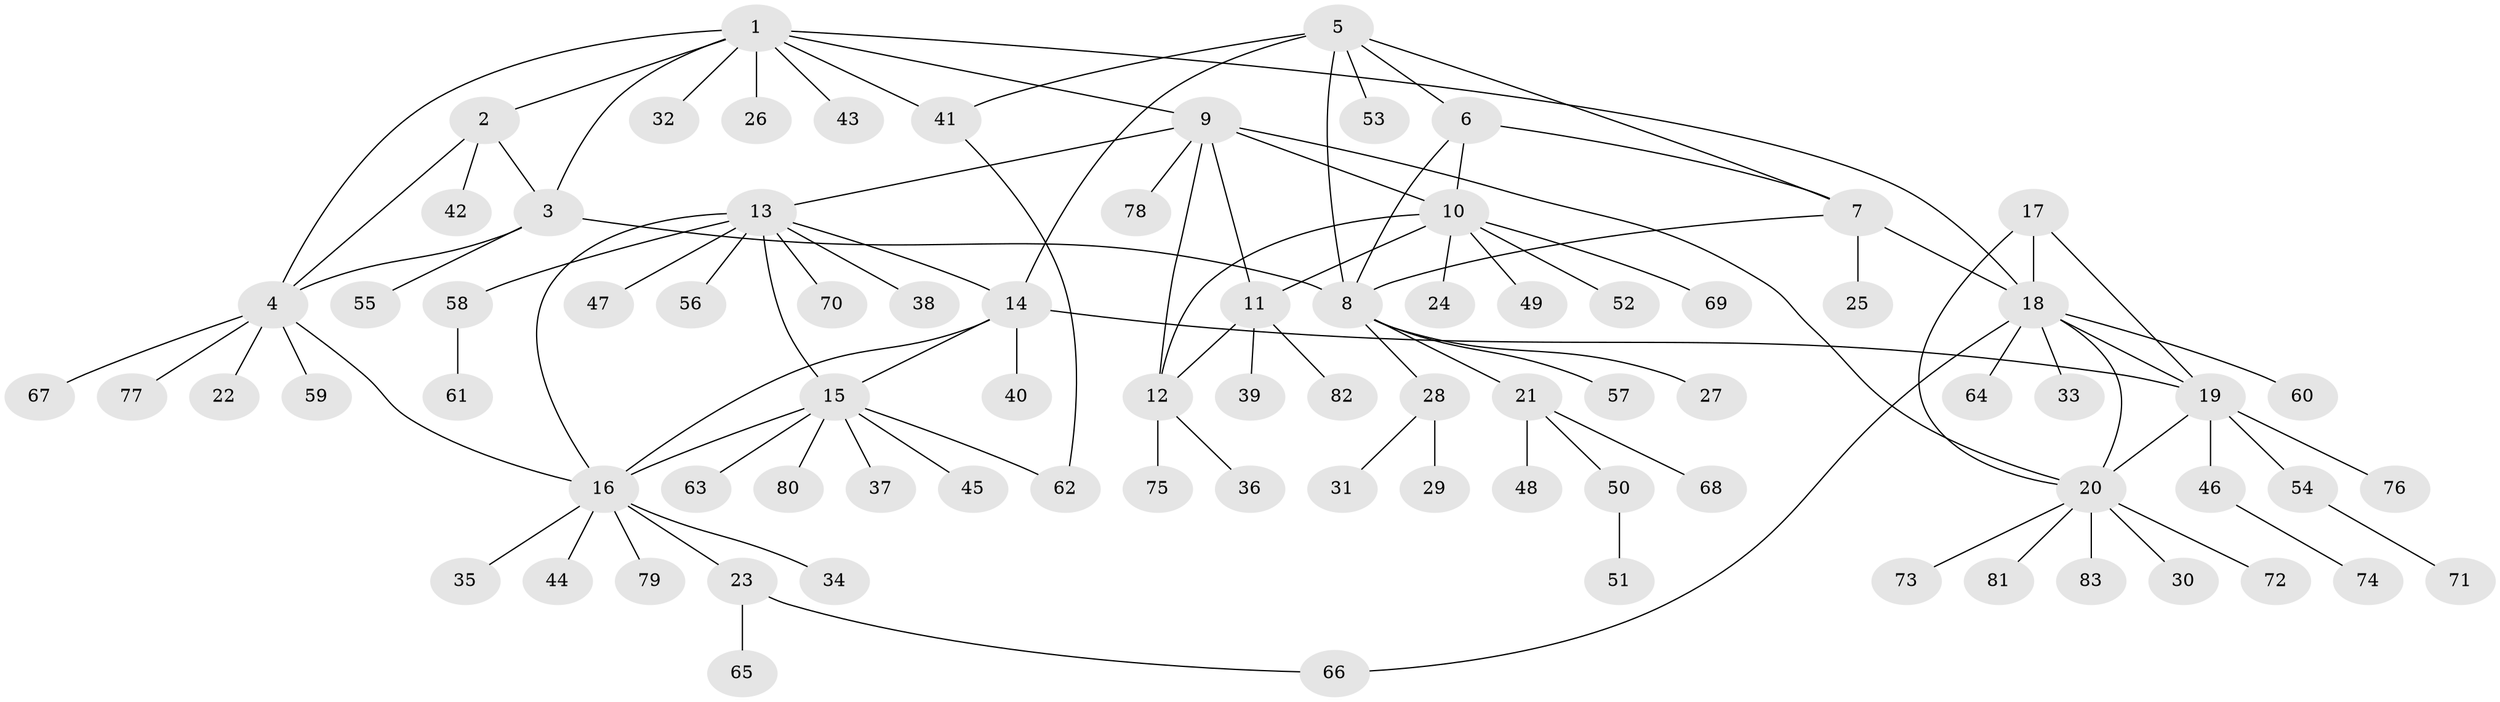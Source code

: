 // coarse degree distribution, {1: 0.6190476190476191, 7: 0.047619047619047616, 5: 0.11904761904761904, 3: 0.047619047619047616, 6: 0.09523809523809523, 2: 0.023809523809523808, 9: 0.023809523809523808, 4: 0.023809523809523808}
// Generated by graph-tools (version 1.1) at 2025/37/03/04/25 23:37:42]
// undirected, 83 vertices, 106 edges
graph export_dot {
  node [color=gray90,style=filled];
  1;
  2;
  3;
  4;
  5;
  6;
  7;
  8;
  9;
  10;
  11;
  12;
  13;
  14;
  15;
  16;
  17;
  18;
  19;
  20;
  21;
  22;
  23;
  24;
  25;
  26;
  27;
  28;
  29;
  30;
  31;
  32;
  33;
  34;
  35;
  36;
  37;
  38;
  39;
  40;
  41;
  42;
  43;
  44;
  45;
  46;
  47;
  48;
  49;
  50;
  51;
  52;
  53;
  54;
  55;
  56;
  57;
  58;
  59;
  60;
  61;
  62;
  63;
  64;
  65;
  66;
  67;
  68;
  69;
  70;
  71;
  72;
  73;
  74;
  75;
  76;
  77;
  78;
  79;
  80;
  81;
  82;
  83;
  1 -- 2;
  1 -- 3;
  1 -- 4;
  1 -- 9;
  1 -- 18;
  1 -- 26;
  1 -- 32;
  1 -- 41;
  1 -- 43;
  2 -- 3;
  2 -- 4;
  2 -- 42;
  3 -- 4;
  3 -- 8;
  3 -- 55;
  4 -- 16;
  4 -- 22;
  4 -- 59;
  4 -- 67;
  4 -- 77;
  5 -- 6;
  5 -- 7;
  5 -- 8;
  5 -- 14;
  5 -- 41;
  5 -- 53;
  6 -- 7;
  6 -- 8;
  6 -- 10;
  7 -- 8;
  7 -- 18;
  7 -- 25;
  8 -- 21;
  8 -- 27;
  8 -- 28;
  8 -- 57;
  9 -- 10;
  9 -- 11;
  9 -- 12;
  9 -- 13;
  9 -- 20;
  9 -- 78;
  10 -- 11;
  10 -- 12;
  10 -- 24;
  10 -- 49;
  10 -- 52;
  10 -- 69;
  11 -- 12;
  11 -- 39;
  11 -- 82;
  12 -- 36;
  12 -- 75;
  13 -- 14;
  13 -- 15;
  13 -- 16;
  13 -- 38;
  13 -- 47;
  13 -- 56;
  13 -- 58;
  13 -- 70;
  14 -- 15;
  14 -- 16;
  14 -- 19;
  14 -- 40;
  15 -- 16;
  15 -- 37;
  15 -- 45;
  15 -- 62;
  15 -- 63;
  15 -- 80;
  16 -- 23;
  16 -- 34;
  16 -- 35;
  16 -- 44;
  16 -- 79;
  17 -- 18;
  17 -- 19;
  17 -- 20;
  18 -- 19;
  18 -- 20;
  18 -- 33;
  18 -- 60;
  18 -- 64;
  18 -- 66;
  19 -- 20;
  19 -- 46;
  19 -- 54;
  19 -- 76;
  20 -- 30;
  20 -- 72;
  20 -- 73;
  20 -- 81;
  20 -- 83;
  21 -- 48;
  21 -- 50;
  21 -- 68;
  23 -- 65;
  23 -- 66;
  28 -- 29;
  28 -- 31;
  41 -- 62;
  46 -- 74;
  50 -- 51;
  54 -- 71;
  58 -- 61;
}
